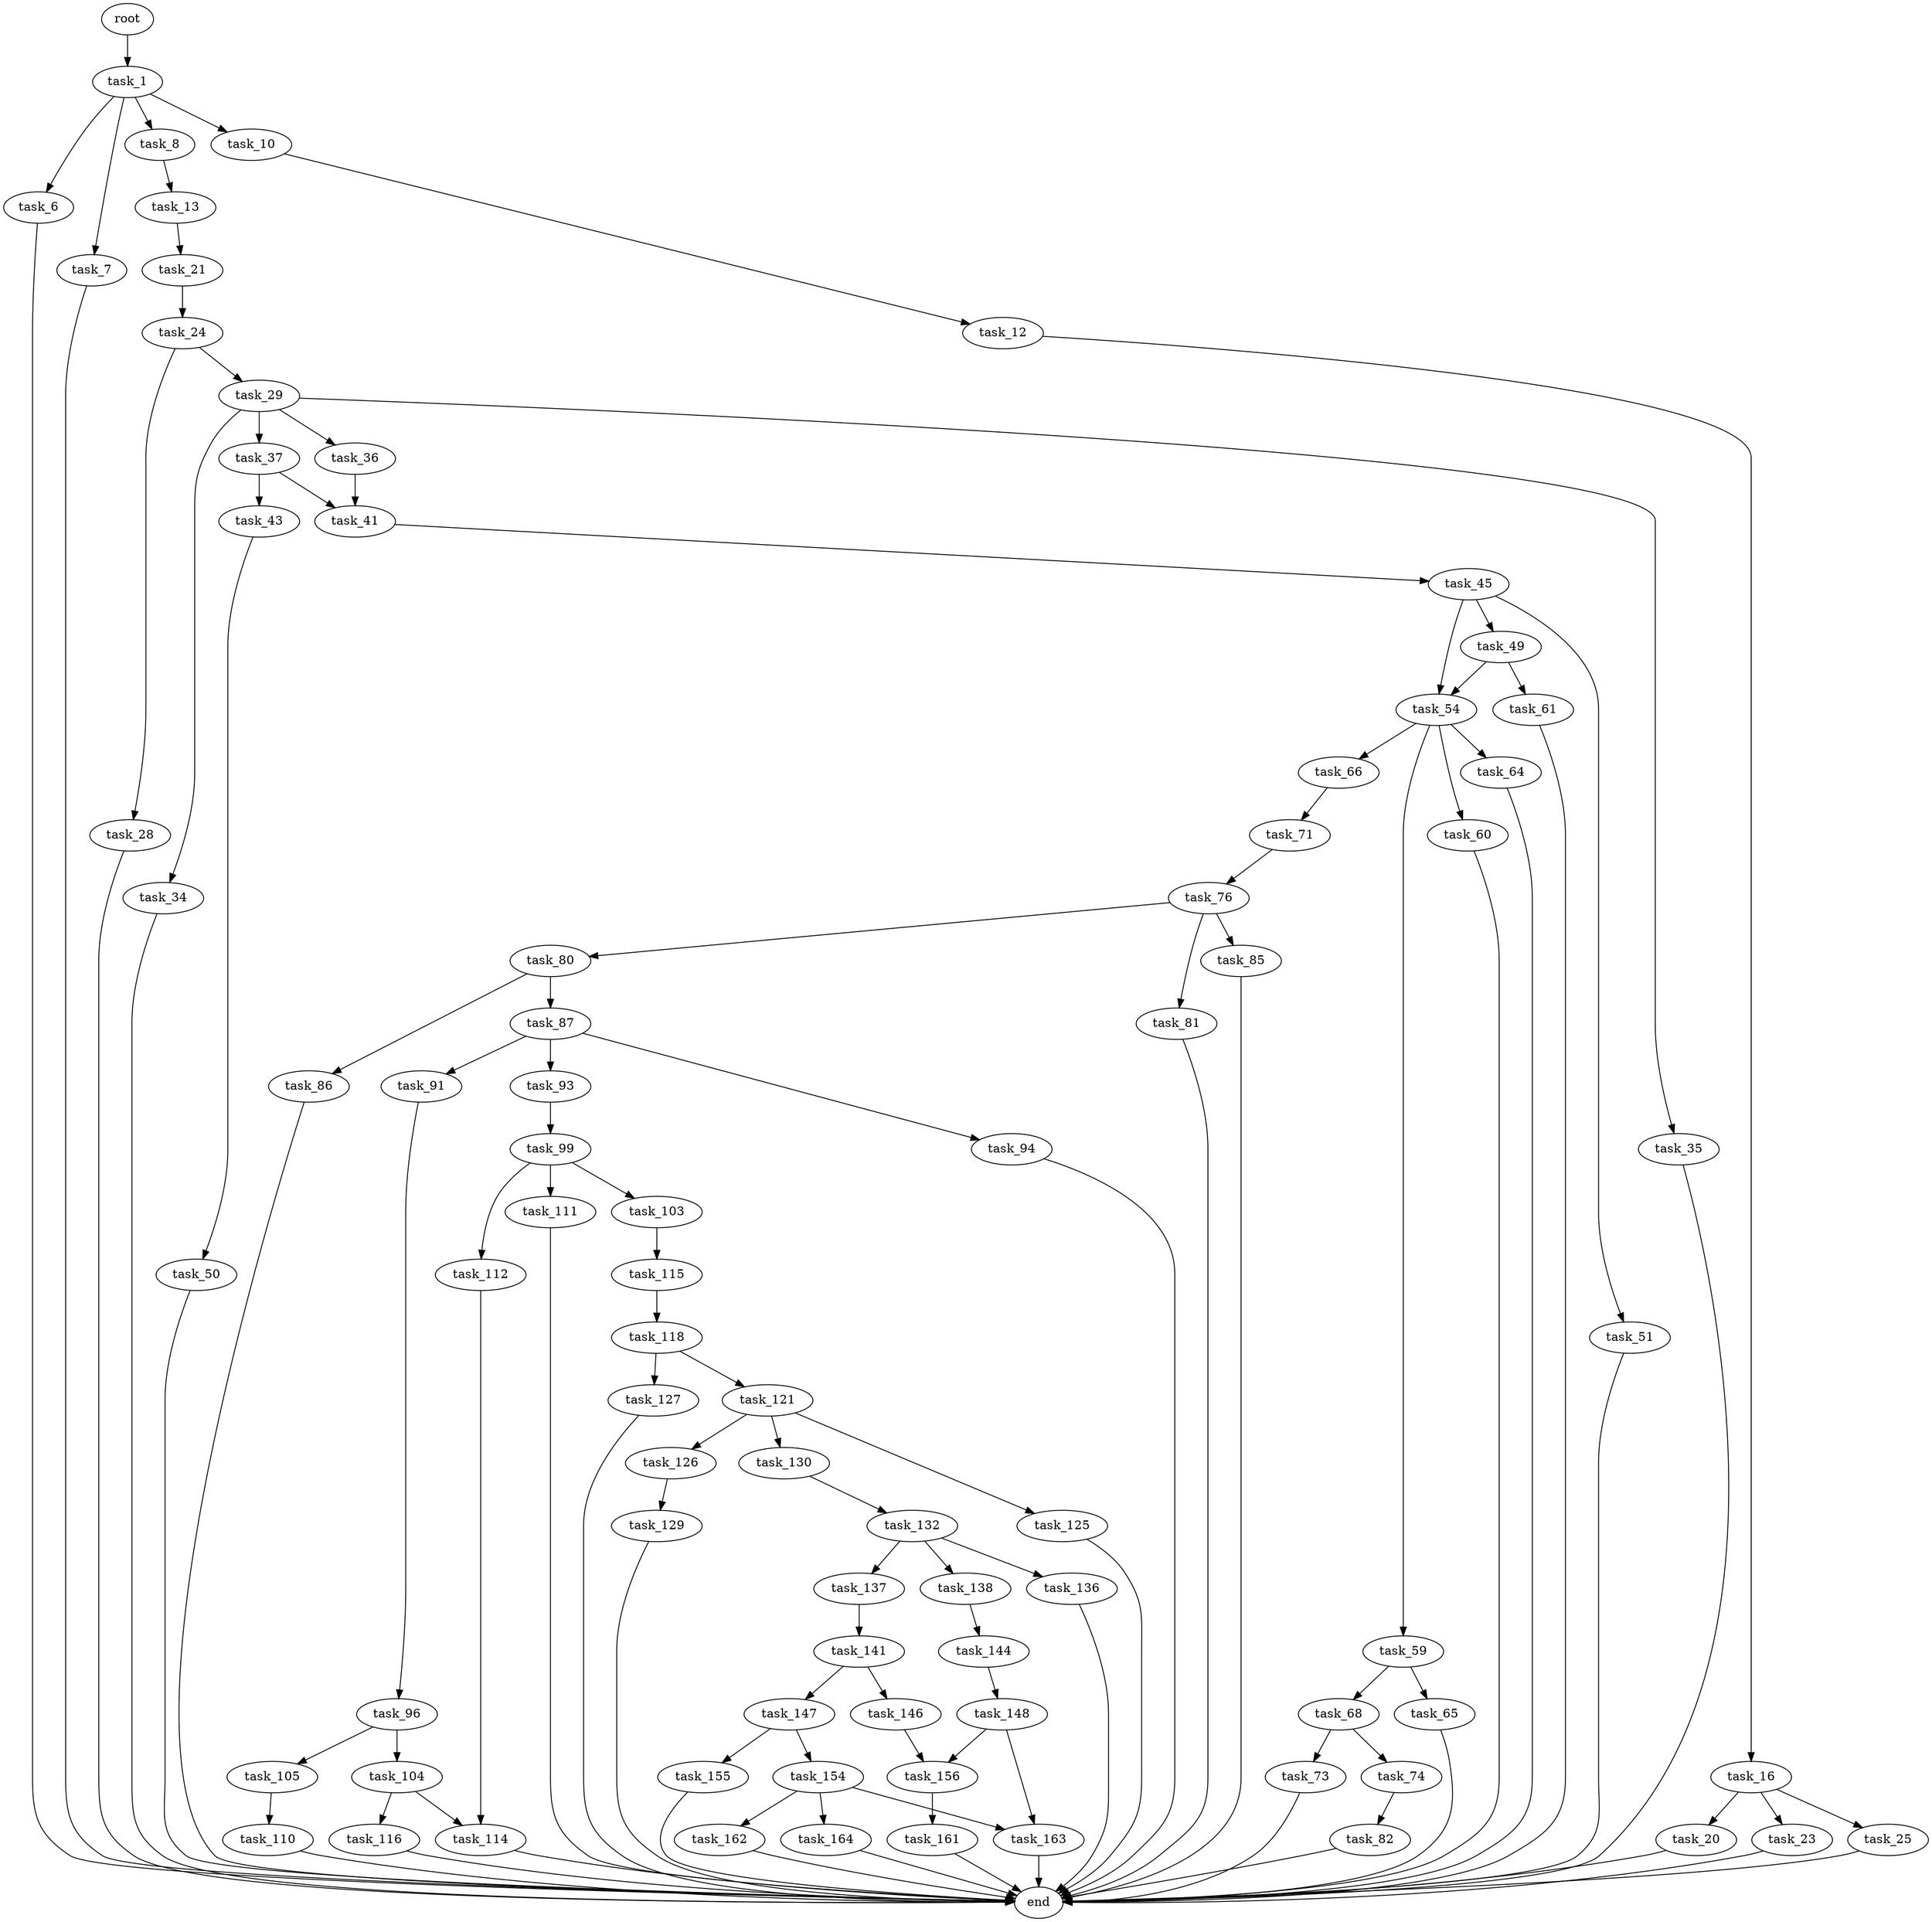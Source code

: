digraph G {
  root [size="0.000000"];
  task_1 [size="549755813888.000000"];
  task_6 [size="246142164117.000000"];
  task_7 [size="85964337420.000000"];
  task_8 [size="16186755167.000000"];
  task_10 [size="12345902018.000000"];
  end [size="0.000000"];
  task_13 [size="549755813888.000000"];
  task_12 [size="28850111493.000000"];
  task_16 [size="134217728000.000000"];
  task_21 [size="8589934592.000000"];
  task_20 [size="68719476736.000000"];
  task_23 [size="17563281555.000000"];
  task_25 [size="3545761285.000000"];
  task_24 [size="18605968386.000000"];
  task_28 [size="1073741824000.000000"];
  task_29 [size="1312995836168.000000"];
  task_34 [size="68719476736.000000"];
  task_35 [size="682838279864.000000"];
  task_36 [size="28991029248.000000"];
  task_37 [size="212879841923.000000"];
  task_41 [size="68719476736.000000"];
  task_43 [size="549755813888.000000"];
  task_45 [size="28991029248.000000"];
  task_50 [size="387172409358.000000"];
  task_49 [size="782757789696.000000"];
  task_51 [size="64872319536.000000"];
  task_54 [size="31240716812.000000"];
  task_61 [size="144582703337.000000"];
  task_59 [size="839857901532.000000"];
  task_60 [size="549755813888.000000"];
  task_64 [size="368293445632.000000"];
  task_66 [size="28032847440.000000"];
  task_65 [size="368293445632.000000"];
  task_68 [size="1073741824000.000000"];
  task_71 [size="29091593285.000000"];
  task_73 [size="682229992540.000000"];
  task_74 [size="549755813888.000000"];
  task_76 [size="10087260106.000000"];
  task_82 [size="782757789696.000000"];
  task_80 [size="134217728000.000000"];
  task_81 [size="8733056504.000000"];
  task_85 [size="46138117300.000000"];
  task_86 [size="146028481644.000000"];
  task_87 [size="850775605892.000000"];
  task_91 [size="134217728000.000000"];
  task_93 [size="557279130876.000000"];
  task_94 [size="11312126740.000000"];
  task_96 [size="450070009351.000000"];
  task_99 [size="261531534732.000000"];
  task_104 [size="782757789696.000000"];
  task_105 [size="73825657727.000000"];
  task_103 [size="28974155754.000000"];
  task_111 [size="549755813888.000000"];
  task_112 [size="549755813888.000000"];
  task_115 [size="22324504638.000000"];
  task_114 [size="66591418428.000000"];
  task_116 [size="231928233984.000000"];
  task_110 [size="549755813888.000000"];
  task_118 [size="318697881925.000000"];
  task_121 [size="88263059890.000000"];
  task_127 [size="139884202597.000000"];
  task_125 [size="132512978907.000000"];
  task_126 [size="68719476736.000000"];
  task_130 [size="2052225909.000000"];
  task_129 [size="2196695604.000000"];
  task_132 [size="594614027710.000000"];
  task_136 [size="134217728000.000000"];
  task_137 [size="256320184369.000000"];
  task_138 [size="36932759069.000000"];
  task_141 [size="1073741824000.000000"];
  task_144 [size="11181763195.000000"];
  task_146 [size="94944469942.000000"];
  task_147 [size="782757789696.000000"];
  task_148 [size="231928233984.000000"];
  task_156 [size="3434283158.000000"];
  task_154 [size="377727320.000000"];
  task_155 [size="286842082540.000000"];
  task_163 [size="183636735936.000000"];
  task_162 [size="782757789696.000000"];
  task_164 [size="149660969142.000000"];
  task_161 [size="249770818129.000000"];

  root -> task_1 [size="1.000000"];
  task_1 -> task_6 [size="536870912.000000"];
  task_1 -> task_7 [size="536870912.000000"];
  task_1 -> task_8 [size="536870912.000000"];
  task_1 -> task_10 [size="536870912.000000"];
  task_6 -> end [size="1.000000"];
  task_7 -> end [size="1.000000"];
  task_8 -> task_13 [size="33554432.000000"];
  task_10 -> task_12 [size="679477248.000000"];
  task_13 -> task_21 [size="536870912.000000"];
  task_12 -> task_16 [size="679477248.000000"];
  task_16 -> task_20 [size="209715200.000000"];
  task_16 -> task_23 [size="209715200.000000"];
  task_16 -> task_25 [size="209715200.000000"];
  task_21 -> task_24 [size="33554432.000000"];
  task_20 -> end [size="1.000000"];
  task_23 -> end [size="1.000000"];
  task_25 -> end [size="1.000000"];
  task_24 -> task_28 [size="411041792.000000"];
  task_24 -> task_29 [size="411041792.000000"];
  task_28 -> end [size="1.000000"];
  task_29 -> task_34 [size="838860800.000000"];
  task_29 -> task_35 [size="838860800.000000"];
  task_29 -> task_36 [size="838860800.000000"];
  task_29 -> task_37 [size="838860800.000000"];
  task_34 -> end [size="1.000000"];
  task_35 -> end [size="1.000000"];
  task_36 -> task_41 [size="75497472.000000"];
  task_37 -> task_41 [size="411041792.000000"];
  task_37 -> task_43 [size="411041792.000000"];
  task_41 -> task_45 [size="134217728.000000"];
  task_43 -> task_50 [size="536870912.000000"];
  task_45 -> task_49 [size="75497472.000000"];
  task_45 -> task_51 [size="75497472.000000"];
  task_45 -> task_54 [size="75497472.000000"];
  task_50 -> end [size="1.000000"];
  task_49 -> task_54 [size="679477248.000000"];
  task_49 -> task_61 [size="679477248.000000"];
  task_51 -> end [size="1.000000"];
  task_54 -> task_59 [size="838860800.000000"];
  task_54 -> task_60 [size="838860800.000000"];
  task_54 -> task_64 [size="838860800.000000"];
  task_54 -> task_66 [size="838860800.000000"];
  task_61 -> end [size="1.000000"];
  task_59 -> task_65 [size="536870912.000000"];
  task_59 -> task_68 [size="536870912.000000"];
  task_60 -> end [size="1.000000"];
  task_64 -> end [size="1.000000"];
  task_66 -> task_71 [size="134217728.000000"];
  task_65 -> end [size="1.000000"];
  task_68 -> task_73 [size="838860800.000000"];
  task_68 -> task_74 [size="838860800.000000"];
  task_71 -> task_76 [size="679477248.000000"];
  task_73 -> end [size="1.000000"];
  task_74 -> task_82 [size="536870912.000000"];
  task_76 -> task_80 [size="301989888.000000"];
  task_76 -> task_81 [size="301989888.000000"];
  task_76 -> task_85 [size="301989888.000000"];
  task_82 -> end [size="1.000000"];
  task_80 -> task_86 [size="209715200.000000"];
  task_80 -> task_87 [size="209715200.000000"];
  task_81 -> end [size="1.000000"];
  task_85 -> end [size="1.000000"];
  task_86 -> end [size="1.000000"];
  task_87 -> task_91 [size="838860800.000000"];
  task_87 -> task_93 [size="838860800.000000"];
  task_87 -> task_94 [size="838860800.000000"];
  task_91 -> task_96 [size="209715200.000000"];
  task_93 -> task_99 [size="536870912.000000"];
  task_94 -> end [size="1.000000"];
  task_96 -> task_104 [size="679477248.000000"];
  task_96 -> task_105 [size="679477248.000000"];
  task_99 -> task_103 [size="536870912.000000"];
  task_99 -> task_111 [size="536870912.000000"];
  task_99 -> task_112 [size="536870912.000000"];
  task_104 -> task_114 [size="679477248.000000"];
  task_104 -> task_116 [size="679477248.000000"];
  task_105 -> task_110 [size="209715200.000000"];
  task_103 -> task_115 [size="33554432.000000"];
  task_111 -> end [size="1.000000"];
  task_112 -> task_114 [size="536870912.000000"];
  task_115 -> task_118 [size="411041792.000000"];
  task_114 -> end [size="1.000000"];
  task_116 -> end [size="1.000000"];
  task_110 -> end [size="1.000000"];
  task_118 -> task_121 [size="209715200.000000"];
  task_118 -> task_127 [size="209715200.000000"];
  task_121 -> task_125 [size="301989888.000000"];
  task_121 -> task_126 [size="301989888.000000"];
  task_121 -> task_130 [size="301989888.000000"];
  task_127 -> end [size="1.000000"];
  task_125 -> end [size="1.000000"];
  task_126 -> task_129 [size="134217728.000000"];
  task_130 -> task_132 [size="209715200.000000"];
  task_129 -> end [size="1.000000"];
  task_132 -> task_136 [size="679477248.000000"];
  task_132 -> task_137 [size="679477248.000000"];
  task_132 -> task_138 [size="679477248.000000"];
  task_136 -> end [size="1.000000"];
  task_137 -> task_141 [size="301989888.000000"];
  task_138 -> task_144 [size="838860800.000000"];
  task_141 -> task_146 [size="838860800.000000"];
  task_141 -> task_147 [size="838860800.000000"];
  task_144 -> task_148 [size="411041792.000000"];
  task_146 -> task_156 [size="75497472.000000"];
  task_147 -> task_154 [size="679477248.000000"];
  task_147 -> task_155 [size="679477248.000000"];
  task_148 -> task_156 [size="301989888.000000"];
  task_148 -> task_163 [size="301989888.000000"];
  task_156 -> task_161 [size="134217728.000000"];
  task_154 -> task_162 [size="33554432.000000"];
  task_154 -> task_163 [size="33554432.000000"];
  task_154 -> task_164 [size="33554432.000000"];
  task_155 -> end [size="1.000000"];
  task_163 -> end [size="1.000000"];
  task_162 -> end [size="1.000000"];
  task_164 -> end [size="1.000000"];
  task_161 -> end [size="1.000000"];
}
